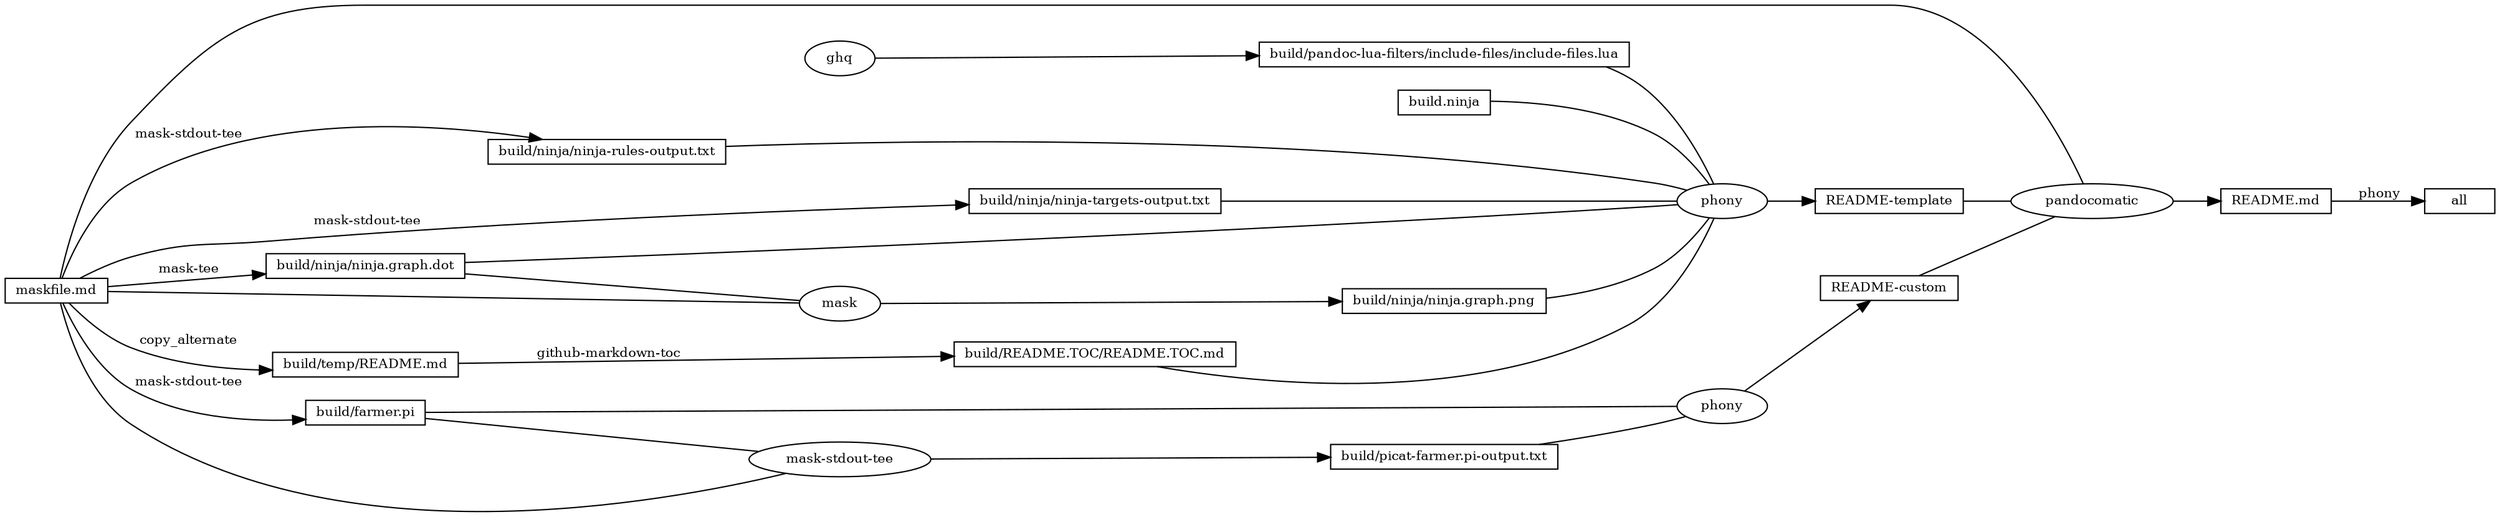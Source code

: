 digraph ninja {
rankdir="LR"
node [fontsize=10, shape=box, height=0.25]
edge [fontsize=10]
"0x7fc64b408af0" [label="all"]
"0x7fc64b408c60" -> "0x7fc64b408af0" [label=" phony"]
"0x7fc64b408c60" [label="README.md"]
"0x7fc64b40a410" [label="pandocomatic", shape=ellipse]
"0x7fc64b40a410" -> "0x7fc64b408c60"
"0x7fc64b409210" -> "0x7fc64b40a410" [arrowhead=none]
"0x7fc64b409a20" -> "0x7fc64b40a410" [arrowhead=none]
"0x7fc64b40a320" -> "0x7fc64b40a410" [arrowhead=none]
"0x7fc64b409210" [label="maskfile.md"]
"0x7fc64b409a20" [label="README-template"]
"0x7fc64b409c70" [label="phony", shape=ellipse]
"0x7fc64b409c70" -> "0x7fc64b409a20"
"0x7fc64b408f40" -> "0x7fc64b409c70" [arrowhead=none]
"0x7fc64b409f90" -> "0x7fc64b409c70" [arrowhead=none]
"0x7fc64b409150" -> "0x7fc64b409c70" [arrowhead=none]
"0x7fc64b4093d0" -> "0x7fc64b409c70" [arrowhead=none]
"0x7fc64b409620" -> "0x7fc64b409c70" [arrowhead=none]
"0x7fc64b409830" -> "0x7fc64b409c70" [arrowhead=none]
"0x7fc64b409b20" -> "0x7fc64b409c70" [arrowhead=none]
"0x7fc64b408f40" [label="build/pandoc-lua-filters/include-files/include-files.lua"]
"0x7fc64b408ed0" [label="ghq", shape=ellipse]
"0x7fc64b408ed0" -> "0x7fc64b408f40"
"0x7fc64b409f90" [label="build.ninja"]
"0x7fc64b409150" [label="build/ninja/ninja-rules-output.txt"]
"0x7fc64b409210" -> "0x7fc64b409150" [label=" mask-stdout-tee"]
"0x7fc64b4093d0" [label="build/ninja/ninja-targets-output.txt"]
"0x7fc64b409210" -> "0x7fc64b4093d0" [label=" mask-stdout-tee"]
"0x7fc64b409620" [label="build/ninja/ninja.graph.dot"]
"0x7fc64b409210" -> "0x7fc64b409620" [label=" mask-tee"]
"0x7fc64b409830" [label="build/ninja/ninja.graph.png"]
"0x7fc64b4097c0" [label="mask", shape=ellipse]
"0x7fc64b4097c0" -> "0x7fc64b409830"
"0x7fc64b409210" -> "0x7fc64b4097c0" [arrowhead=none]
"0x7fc64b409620" -> "0x7fc64b4097c0" [arrowhead=none]
"0x7fc64b409b20" [label="build/README.TOC/README.TOC.md"]
"0x7fc64b409980" -> "0x7fc64b409b20" [label=" github-markdown-toc"]
"0x7fc64b409980" [label="build/temp/README.md"]
"0x7fc64b409210" -> "0x7fc64b409980" [label=" copy_alternate"]
"0x7fc64b40a320" [label="README-custom"]
"0x7fc64b40a2b0" [label="phony", shape=ellipse]
"0x7fc64b40a2b0" -> "0x7fc64b40a320"
"0x7fc64b409c10" -> "0x7fc64b40a2b0" [arrowhead=none]
"0x7fc64b40a1d0" -> "0x7fc64b40a2b0" [arrowhead=none]
"0x7fc64b409c10" [label="build/farmer.pi"]
"0x7fc64b409210" -> "0x7fc64b409c10" [label=" mask-stdout-tee"]
"0x7fc64b40a1d0" [label="build/picat-farmer.pi-output.txt"]
"0x7fc64b40a130" [label="mask-stdout-tee", shape=ellipse]
"0x7fc64b40a130" -> "0x7fc64b40a1d0"
"0x7fc64b409210" -> "0x7fc64b40a130" [arrowhead=none]
"0x7fc64b409c10" -> "0x7fc64b40a130" [arrowhead=none]
}
